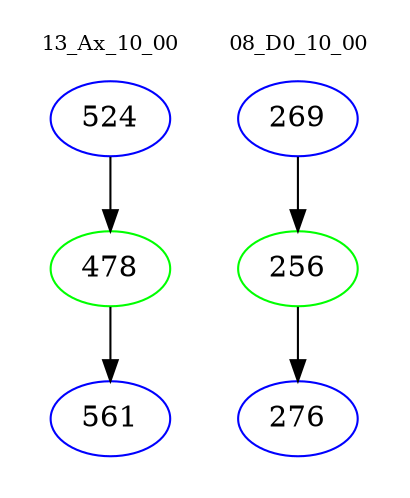 digraph{
subgraph cluster_0 {
color = white
label = "13_Ax_10_00";
fontsize=10;
T0_524 [label="524", color="blue"]
T0_524 -> T0_478 [color="black"]
T0_478 [label="478", color="green"]
T0_478 -> T0_561 [color="black"]
T0_561 [label="561", color="blue"]
}
subgraph cluster_1 {
color = white
label = "08_D0_10_00";
fontsize=10;
T1_269 [label="269", color="blue"]
T1_269 -> T1_256 [color="black"]
T1_256 [label="256", color="green"]
T1_256 -> T1_276 [color="black"]
T1_276 [label="276", color="blue"]
}
}
